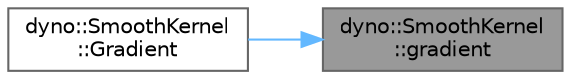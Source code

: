 digraph "dyno::SmoothKernel::gradient"
{
 // LATEX_PDF_SIZE
  bgcolor="transparent";
  edge [fontname=Helvetica,fontsize=10,labelfontname=Helvetica,labelfontsize=10];
  node [fontname=Helvetica,fontsize=10,shape=box,height=0.2,width=0.4];
  rankdir="RL";
  Node1 [id="Node000001",label="dyno::SmoothKernel\l::gradient",height=0.2,width=0.4,color="gray40", fillcolor="grey60", style="filled", fontcolor="black",tooltip=" "];
  Node1 -> Node2 [id="edge1_Node000001_Node000002",dir="back",color="steelblue1",style="solid",tooltip=" "];
  Node2 [id="Node000002",label="dyno::SmoothKernel\l::Gradient",height=0.2,width=0.4,color="grey40", fillcolor="white", style="filled",URL="$classdyno_1_1_smooth_kernel.html#ae58332a0c06cec56baf89f727027ad9a",tooltip=" "];
}
